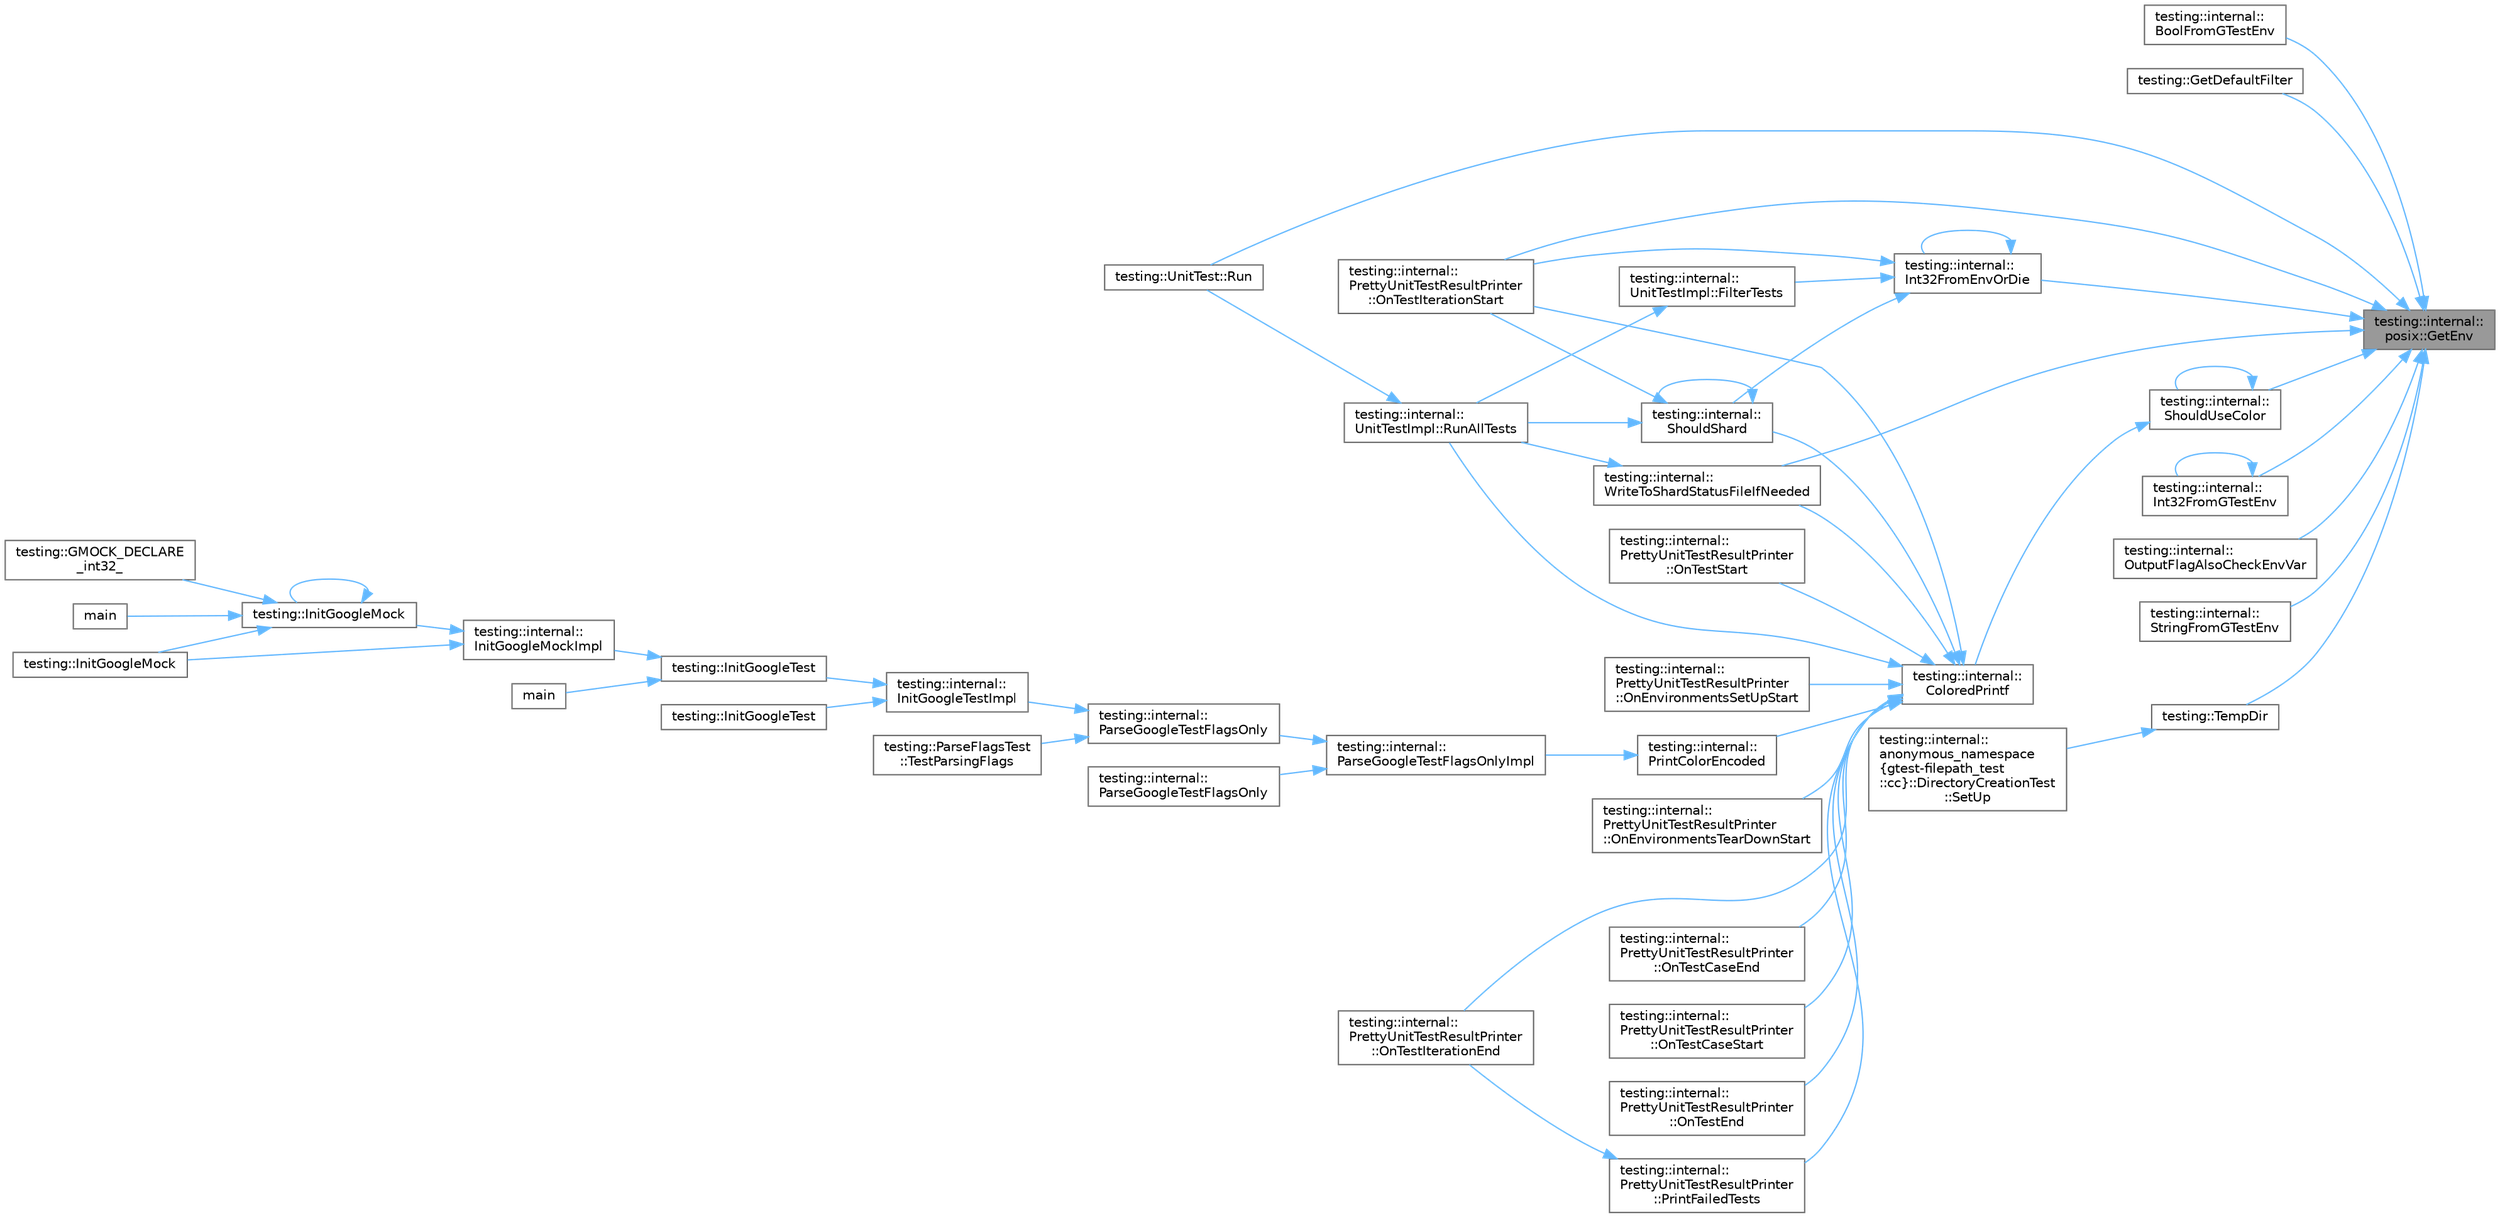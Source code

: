 digraph "testing::internal::posix::GetEnv"
{
 // LATEX_PDF_SIZE
  bgcolor="transparent";
  edge [fontname=Helvetica,fontsize=10,labelfontname=Helvetica,labelfontsize=10];
  node [fontname=Helvetica,fontsize=10,shape=box,height=0.2,width=0.4];
  rankdir="RL";
  Node1 [id="Node000001",label="testing::internal::\lposix::GetEnv",height=0.2,width=0.4,color="gray40", fillcolor="grey60", style="filled", fontcolor="black",tooltip=" "];
  Node1 -> Node2 [id="edge1_Node000001_Node000002",dir="back",color="steelblue1",style="solid",tooltip=" "];
  Node2 [id="Node000002",label="testing::internal::\lBoolFromGTestEnv",height=0.2,width=0.4,color="grey40", fillcolor="white", style="filled",URL="$namespacetesting_1_1internal.html#a67132cdce23fb71b6c38ee34ef81eb4c",tooltip=" "];
  Node1 -> Node3 [id="edge2_Node000001_Node000003",dir="back",color="steelblue1",style="solid",tooltip=" "];
  Node3 [id="Node000003",label="testing::GetDefaultFilter",height=0.2,width=0.4,color="grey40", fillcolor="white", style="filled",URL="$namespacetesting.html#aa0adadbb73444d2aebee4628ee7b7168",tooltip=" "];
  Node1 -> Node4 [id="edge3_Node000001_Node000004",dir="back",color="steelblue1",style="solid",tooltip=" "];
  Node4 [id="Node000004",label="testing::internal::\lInt32FromEnvOrDie",height=0.2,width=0.4,color="grey40", fillcolor="white", style="filled",URL="$namespacetesting_1_1internal.html#aaa576613655c2f380278c255c3ec5fef",tooltip=" "];
  Node4 -> Node5 [id="edge4_Node000004_Node000005",dir="back",color="steelblue1",style="solid",tooltip=" "];
  Node5 [id="Node000005",label="testing::internal::\lUnitTestImpl::FilterTests",height=0.2,width=0.4,color="grey40", fillcolor="white", style="filled",URL="$classtesting_1_1internal_1_1_unit_test_impl.html#abd47e447f0c2557ed528db0350671bed",tooltip=" "];
  Node5 -> Node6 [id="edge5_Node000005_Node000006",dir="back",color="steelblue1",style="solid",tooltip=" "];
  Node6 [id="Node000006",label="testing::internal::\lUnitTestImpl::RunAllTests",height=0.2,width=0.4,color="grey40", fillcolor="white", style="filled",URL="$classtesting_1_1internal_1_1_unit_test_impl.html#a1fb6be9971f4768c4136a05aa9e7e375",tooltip=" "];
  Node6 -> Node7 [id="edge6_Node000006_Node000007",dir="back",color="steelblue1",style="solid",tooltip=" "];
  Node7 [id="Node000007",label="testing::UnitTest::Run",height=0.2,width=0.4,color="grey40", fillcolor="white", style="filled",URL="$classtesting_1_1_unit_test.html#a2febc800536b44500565f4c423f359d3",tooltip=" "];
  Node4 -> Node4 [id="edge7_Node000004_Node000004",dir="back",color="steelblue1",style="solid",tooltip=" "];
  Node4 -> Node8 [id="edge8_Node000004_Node000008",dir="back",color="steelblue1",style="solid",tooltip=" "];
  Node8 [id="Node000008",label="testing::internal::\lPrettyUnitTestResultPrinter\l::OnTestIterationStart",height=0.2,width=0.4,color="grey40", fillcolor="white", style="filled",URL="$classtesting_1_1internal_1_1_pretty_unit_test_result_printer.html#abdba10a8c97e272ab4cee97cb652c957",tooltip=" "];
  Node4 -> Node9 [id="edge9_Node000004_Node000009",dir="back",color="steelblue1",style="solid",tooltip=" "];
  Node9 [id="Node000009",label="testing::internal::\lShouldShard",height=0.2,width=0.4,color="grey40", fillcolor="white", style="filled",URL="$namespacetesting_1_1internal.html#a0fe41657b1d1ab7ec4e37ec07403ee6c",tooltip=" "];
  Node9 -> Node8 [id="edge10_Node000009_Node000008",dir="back",color="steelblue1",style="solid",tooltip=" "];
  Node9 -> Node6 [id="edge11_Node000009_Node000006",dir="back",color="steelblue1",style="solid",tooltip=" "];
  Node9 -> Node9 [id="edge12_Node000009_Node000009",dir="back",color="steelblue1",style="solid",tooltip=" "];
  Node1 -> Node10 [id="edge13_Node000001_Node000010",dir="back",color="steelblue1",style="solid",tooltip=" "];
  Node10 [id="Node000010",label="testing::internal::\lInt32FromGTestEnv",height=0.2,width=0.4,color="grey40", fillcolor="white", style="filled",URL="$namespacetesting_1_1internal.html#a0f7e728793f9e6cb0aa2b69eaa468bf3",tooltip=" "];
  Node10 -> Node10 [id="edge14_Node000010_Node000010",dir="back",color="steelblue1",style="solid",tooltip=" "];
  Node1 -> Node8 [id="edge15_Node000001_Node000008",dir="back",color="steelblue1",style="solid",tooltip=" "];
  Node1 -> Node11 [id="edge16_Node000001_Node000011",dir="back",color="steelblue1",style="solid",tooltip=" "];
  Node11 [id="Node000011",label="testing::internal::\lOutputFlagAlsoCheckEnvVar",height=0.2,width=0.4,color="grey40", fillcolor="white", style="filled",URL="$namespacetesting_1_1internal.html#a0c793c6d84760d900299916c077a1af4",tooltip=" "];
  Node1 -> Node7 [id="edge17_Node000001_Node000007",dir="back",color="steelblue1",style="solid",tooltip=" "];
  Node1 -> Node12 [id="edge18_Node000001_Node000012",dir="back",color="steelblue1",style="solid",tooltip=" "];
  Node12 [id="Node000012",label="testing::internal::\lShouldUseColor",height=0.2,width=0.4,color="grey40", fillcolor="white", style="filled",URL="$namespacetesting_1_1internal.html#ac1db1b4603967a6c4404f31cbbac31a6",tooltip=" "];
  Node12 -> Node13 [id="edge19_Node000012_Node000013",dir="back",color="steelblue1",style="solid",tooltip=" "];
  Node13 [id="Node000013",label="testing::internal::\lColoredPrintf",height=0.2,width=0.4,color="grey40", fillcolor="white", style="filled",URL="$namespacetesting_1_1internal.html#a1d9493ff218e622051c53094eb54bcd6",tooltip=" "];
  Node13 -> Node14 [id="edge20_Node000013_Node000014",dir="back",color="steelblue1",style="solid",tooltip=" "];
  Node14 [id="Node000014",label="testing::internal::\lPrettyUnitTestResultPrinter\l::OnEnvironmentsSetUpStart",height=0.2,width=0.4,color="grey40", fillcolor="white", style="filled",URL="$classtesting_1_1internal_1_1_pretty_unit_test_result_printer.html#a846a5e82b421e04fcdd2b1b2b64b162f",tooltip=" "];
  Node13 -> Node15 [id="edge21_Node000013_Node000015",dir="back",color="steelblue1",style="solid",tooltip=" "];
  Node15 [id="Node000015",label="testing::internal::\lPrettyUnitTestResultPrinter\l::OnEnvironmentsTearDownStart",height=0.2,width=0.4,color="grey40", fillcolor="white", style="filled",URL="$classtesting_1_1internal_1_1_pretty_unit_test_result_printer.html#afea9dc849c92fdbc1d8505f4c74ffc1a",tooltip=" "];
  Node13 -> Node16 [id="edge22_Node000013_Node000016",dir="back",color="steelblue1",style="solid",tooltip=" "];
  Node16 [id="Node000016",label="testing::internal::\lPrettyUnitTestResultPrinter\l::OnTestCaseEnd",height=0.2,width=0.4,color="grey40", fillcolor="white", style="filled",URL="$classtesting_1_1internal_1_1_pretty_unit_test_result_printer.html#a7a62fe58fa6f6aace813eb62b31e5a51",tooltip=" "];
  Node13 -> Node17 [id="edge23_Node000013_Node000017",dir="back",color="steelblue1",style="solid",tooltip=" "];
  Node17 [id="Node000017",label="testing::internal::\lPrettyUnitTestResultPrinter\l::OnTestCaseStart",height=0.2,width=0.4,color="grey40", fillcolor="white", style="filled",URL="$classtesting_1_1internal_1_1_pretty_unit_test_result_printer.html#adcb68c729565d4bcdf8418a52902c3de",tooltip=" "];
  Node13 -> Node18 [id="edge24_Node000013_Node000018",dir="back",color="steelblue1",style="solid",tooltip=" "];
  Node18 [id="Node000018",label="testing::internal::\lPrettyUnitTestResultPrinter\l::OnTestEnd",height=0.2,width=0.4,color="grey40", fillcolor="white", style="filled",URL="$classtesting_1_1internal_1_1_pretty_unit_test_result_printer.html#a06749ff2b32a16c127374ecd015f13e0",tooltip=" "];
  Node13 -> Node19 [id="edge25_Node000013_Node000019",dir="back",color="steelblue1",style="solid",tooltip=" "];
  Node19 [id="Node000019",label="testing::internal::\lPrettyUnitTestResultPrinter\l::OnTestIterationEnd",height=0.2,width=0.4,color="grey40", fillcolor="white", style="filled",URL="$classtesting_1_1internal_1_1_pretty_unit_test_result_printer.html#ac29b30216023baddda04ef5889f484ff",tooltip=" "];
  Node13 -> Node8 [id="edge26_Node000013_Node000008",dir="back",color="steelblue1",style="solid",tooltip=" "];
  Node13 -> Node20 [id="edge27_Node000013_Node000020",dir="back",color="steelblue1",style="solid",tooltip=" "];
  Node20 [id="Node000020",label="testing::internal::\lPrettyUnitTestResultPrinter\l::OnTestStart",height=0.2,width=0.4,color="grey40", fillcolor="white", style="filled",URL="$classtesting_1_1internal_1_1_pretty_unit_test_result_printer.html#a5078ee71cfa97e37ae7a9366149195c5",tooltip=" "];
  Node13 -> Node21 [id="edge28_Node000013_Node000021",dir="back",color="steelblue1",style="solid",tooltip=" "];
  Node21 [id="Node000021",label="testing::internal::\lPrintColorEncoded",height=0.2,width=0.4,color="grey40", fillcolor="white", style="filled",URL="$namespacetesting_1_1internal.html#a7d8c446a29c7e22d7d4dde8f530bb57e",tooltip=" "];
  Node21 -> Node22 [id="edge29_Node000021_Node000022",dir="back",color="steelblue1",style="solid",tooltip=" "];
  Node22 [id="Node000022",label="testing::internal::\lParseGoogleTestFlagsOnlyImpl",height=0.2,width=0.4,color="grey40", fillcolor="white", style="filled",URL="$namespacetesting_1_1internal.html#ae4c46ce8c3d016848fff52cc5133f2ac",tooltip=" "];
  Node22 -> Node23 [id="edge30_Node000022_Node000023",dir="back",color="steelblue1",style="solid",tooltip=" "];
  Node23 [id="Node000023",label="testing::internal::\lParseGoogleTestFlagsOnly",height=0.2,width=0.4,color="grey40", fillcolor="white", style="filled",URL="$namespacetesting_1_1internal.html#a472880afbcc592a41e3d623e2dec8412",tooltip=" "];
  Node23 -> Node24 [id="edge31_Node000023_Node000024",dir="back",color="steelblue1",style="solid",tooltip=" "];
  Node24 [id="Node000024",label="testing::internal::\lInitGoogleTestImpl",height=0.2,width=0.4,color="grey40", fillcolor="white", style="filled",URL="$namespacetesting_1_1internal.html#ac3c6fa93391768aa91c6238b31aaeeb5",tooltip=" "];
  Node24 -> Node25 [id="edge32_Node000024_Node000025",dir="back",color="steelblue1",style="solid",tooltip=" "];
  Node25 [id="Node000025",label="testing::InitGoogleTest",height=0.2,width=0.4,color="grey40", fillcolor="white", style="filled",URL="$namespacetesting.html#afd726ae08c9bd16dc52f78c822d9946b",tooltip=" "];
  Node25 -> Node26 [id="edge33_Node000025_Node000026",dir="back",color="steelblue1",style="solid",tooltip=" "];
  Node26 [id="Node000026",label="testing::internal::\lInitGoogleMockImpl",height=0.2,width=0.4,color="grey40", fillcolor="white", style="filled",URL="$namespacetesting_1_1internal.html#a3823844199df88af9493026031cf7744",tooltip=" "];
  Node26 -> Node27 [id="edge34_Node000026_Node000027",dir="back",color="steelblue1",style="solid",tooltip=" "];
  Node27 [id="Node000027",label="testing::InitGoogleMock",height=0.2,width=0.4,color="grey40", fillcolor="white", style="filled",URL="$namespacetesting.html#a32b1c6db9ba5133ccabfa67616b3c041",tooltip=" "];
  Node27 -> Node28 [id="edge35_Node000027_Node000028",dir="back",color="steelblue1",style="solid",tooltip=" "];
  Node28 [id="Node000028",label="testing::GMOCK_DECLARE\l_int32_",height=0.2,width=0.4,color="grey40", fillcolor="white", style="filled",URL="$namespacetesting.html#a8db48e64b7ad3536f6ccf28ce39f9111",tooltip=" "];
  Node27 -> Node27 [id="edge36_Node000027_Node000027",dir="back",color="steelblue1",style="solid",tooltip=" "];
  Node27 -> Node29 [id="edge37_Node000027_Node000029",dir="back",color="steelblue1",style="solid",tooltip=" "];
  Node29 [id="Node000029",label="testing::InitGoogleMock",height=0.2,width=0.4,color="grey40", fillcolor="white", style="filled",URL="$namespacetesting.html#a20fb86152763dddef67bc1dd8b090800",tooltip=" "];
  Node27 -> Node30 [id="edge38_Node000027_Node000030",dir="back",color="steelblue1",style="solid",tooltip=" "];
  Node30 [id="Node000030",label="main",height=0.2,width=0.4,color="grey40", fillcolor="white", style="filled",URL="$gmock__main_8cc.html#a7f83bdc516d2cb86e20235d94ddf055a",tooltip=" "];
  Node26 -> Node29 [id="edge39_Node000026_Node000029",dir="back",color="steelblue1",style="solid",tooltip=" "];
  Node25 -> Node31 [id="edge40_Node000025_Node000031",dir="back",color="steelblue1",style="solid",tooltip=" "];
  Node31 [id="Node000031",label="main",height=0.2,width=0.4,color="grey40", fillcolor="white", style="filled",URL="$perftest_8cpp.html#a3c04138a5bfe5d72780bb7e82a18e627",tooltip=" "];
  Node24 -> Node32 [id="edge41_Node000024_Node000032",dir="back",color="steelblue1",style="solid",tooltip=" "];
  Node32 [id="Node000032",label="testing::InitGoogleTest",height=0.2,width=0.4,color="grey40", fillcolor="white", style="filled",URL="$namespacetesting.html#ae5a88709a4a7529e30c83242156556b3",tooltip=" "];
  Node23 -> Node33 [id="edge42_Node000023_Node000033",dir="back",color="steelblue1",style="solid",tooltip=" "];
  Node33 [id="Node000033",label="testing::ParseFlagsTest\l::TestParsingFlags",height=0.2,width=0.4,color="grey40", fillcolor="white", style="filled",URL="$classtesting_1_1_parse_flags_test.html#ad769e5f5a71939c3a9ad853b415fa9d2",tooltip=" "];
  Node22 -> Node34 [id="edge43_Node000022_Node000034",dir="back",color="steelblue1",style="solid",tooltip=" "];
  Node34 [id="Node000034",label="testing::internal::\lParseGoogleTestFlagsOnly",height=0.2,width=0.4,color="grey40", fillcolor="white", style="filled",URL="$namespacetesting_1_1internal.html#aa3c81a67914856448d0778990d9d9cab",tooltip=" "];
  Node13 -> Node35 [id="edge44_Node000013_Node000035",dir="back",color="steelblue1",style="solid",tooltip=" "];
  Node35 [id="Node000035",label="testing::internal::\lPrettyUnitTestResultPrinter\l::PrintFailedTests",height=0.2,width=0.4,color="grey40", fillcolor="white", style="filled",URL="$classtesting_1_1internal_1_1_pretty_unit_test_result_printer.html#aca5a9dc08998948e293b307d931b3f86",tooltip=" "];
  Node35 -> Node19 [id="edge45_Node000035_Node000019",dir="back",color="steelblue1",style="solid",tooltip=" "];
  Node13 -> Node6 [id="edge46_Node000013_Node000006",dir="back",color="steelblue1",style="solid",tooltip=" "];
  Node13 -> Node9 [id="edge47_Node000013_Node000009",dir="back",color="steelblue1",style="solid",tooltip=" "];
  Node13 -> Node36 [id="edge48_Node000013_Node000036",dir="back",color="steelblue1",style="solid",tooltip=" "];
  Node36 [id="Node000036",label="testing::internal::\lWriteToShardStatusFileIfNeeded",height=0.2,width=0.4,color="grey40", fillcolor="white", style="filled",URL="$namespacetesting_1_1internal.html#a19b35b39782d41e6ef76e1910a3a502e",tooltip=" "];
  Node36 -> Node6 [id="edge49_Node000036_Node000006",dir="back",color="steelblue1",style="solid",tooltip=" "];
  Node12 -> Node12 [id="edge50_Node000012_Node000012",dir="back",color="steelblue1",style="solid",tooltip=" "];
  Node1 -> Node37 [id="edge51_Node000001_Node000037",dir="back",color="steelblue1",style="solid",tooltip=" "];
  Node37 [id="Node000037",label="testing::internal::\lStringFromGTestEnv",height=0.2,width=0.4,color="grey40", fillcolor="white", style="filled",URL="$namespacetesting_1_1internal.html#a7ed785df46a339403b0f749d3a879201",tooltip=" "];
  Node1 -> Node38 [id="edge52_Node000001_Node000038",dir="back",color="steelblue1",style="solid",tooltip=" "];
  Node38 [id="Node000038",label="testing::TempDir",height=0.2,width=0.4,color="grey40", fillcolor="white", style="filled",URL="$namespacetesting.html#aae1bbe7c3cc99bf56263d51d3982a52e",tooltip=" "];
  Node38 -> Node39 [id="edge53_Node000038_Node000039",dir="back",color="steelblue1",style="solid",tooltip=" "];
  Node39 [id="Node000039",label="testing::internal::\lanonymous_namespace\l\{gtest-filepath_test\l::cc\}::DirectoryCreationTest\l::SetUp",height=0.2,width=0.4,color="grey40", fillcolor="white", style="filled",URL="$classtesting_1_1internal_1_1anonymous__namespace_02gtest-filepath__test_8cc_03_1_1_directory_creation_test.html#ab7b98315dc058841d1a2f8d665767cb3",tooltip=" "];
  Node1 -> Node36 [id="edge54_Node000001_Node000036",dir="back",color="steelblue1",style="solid",tooltip=" "];
}
